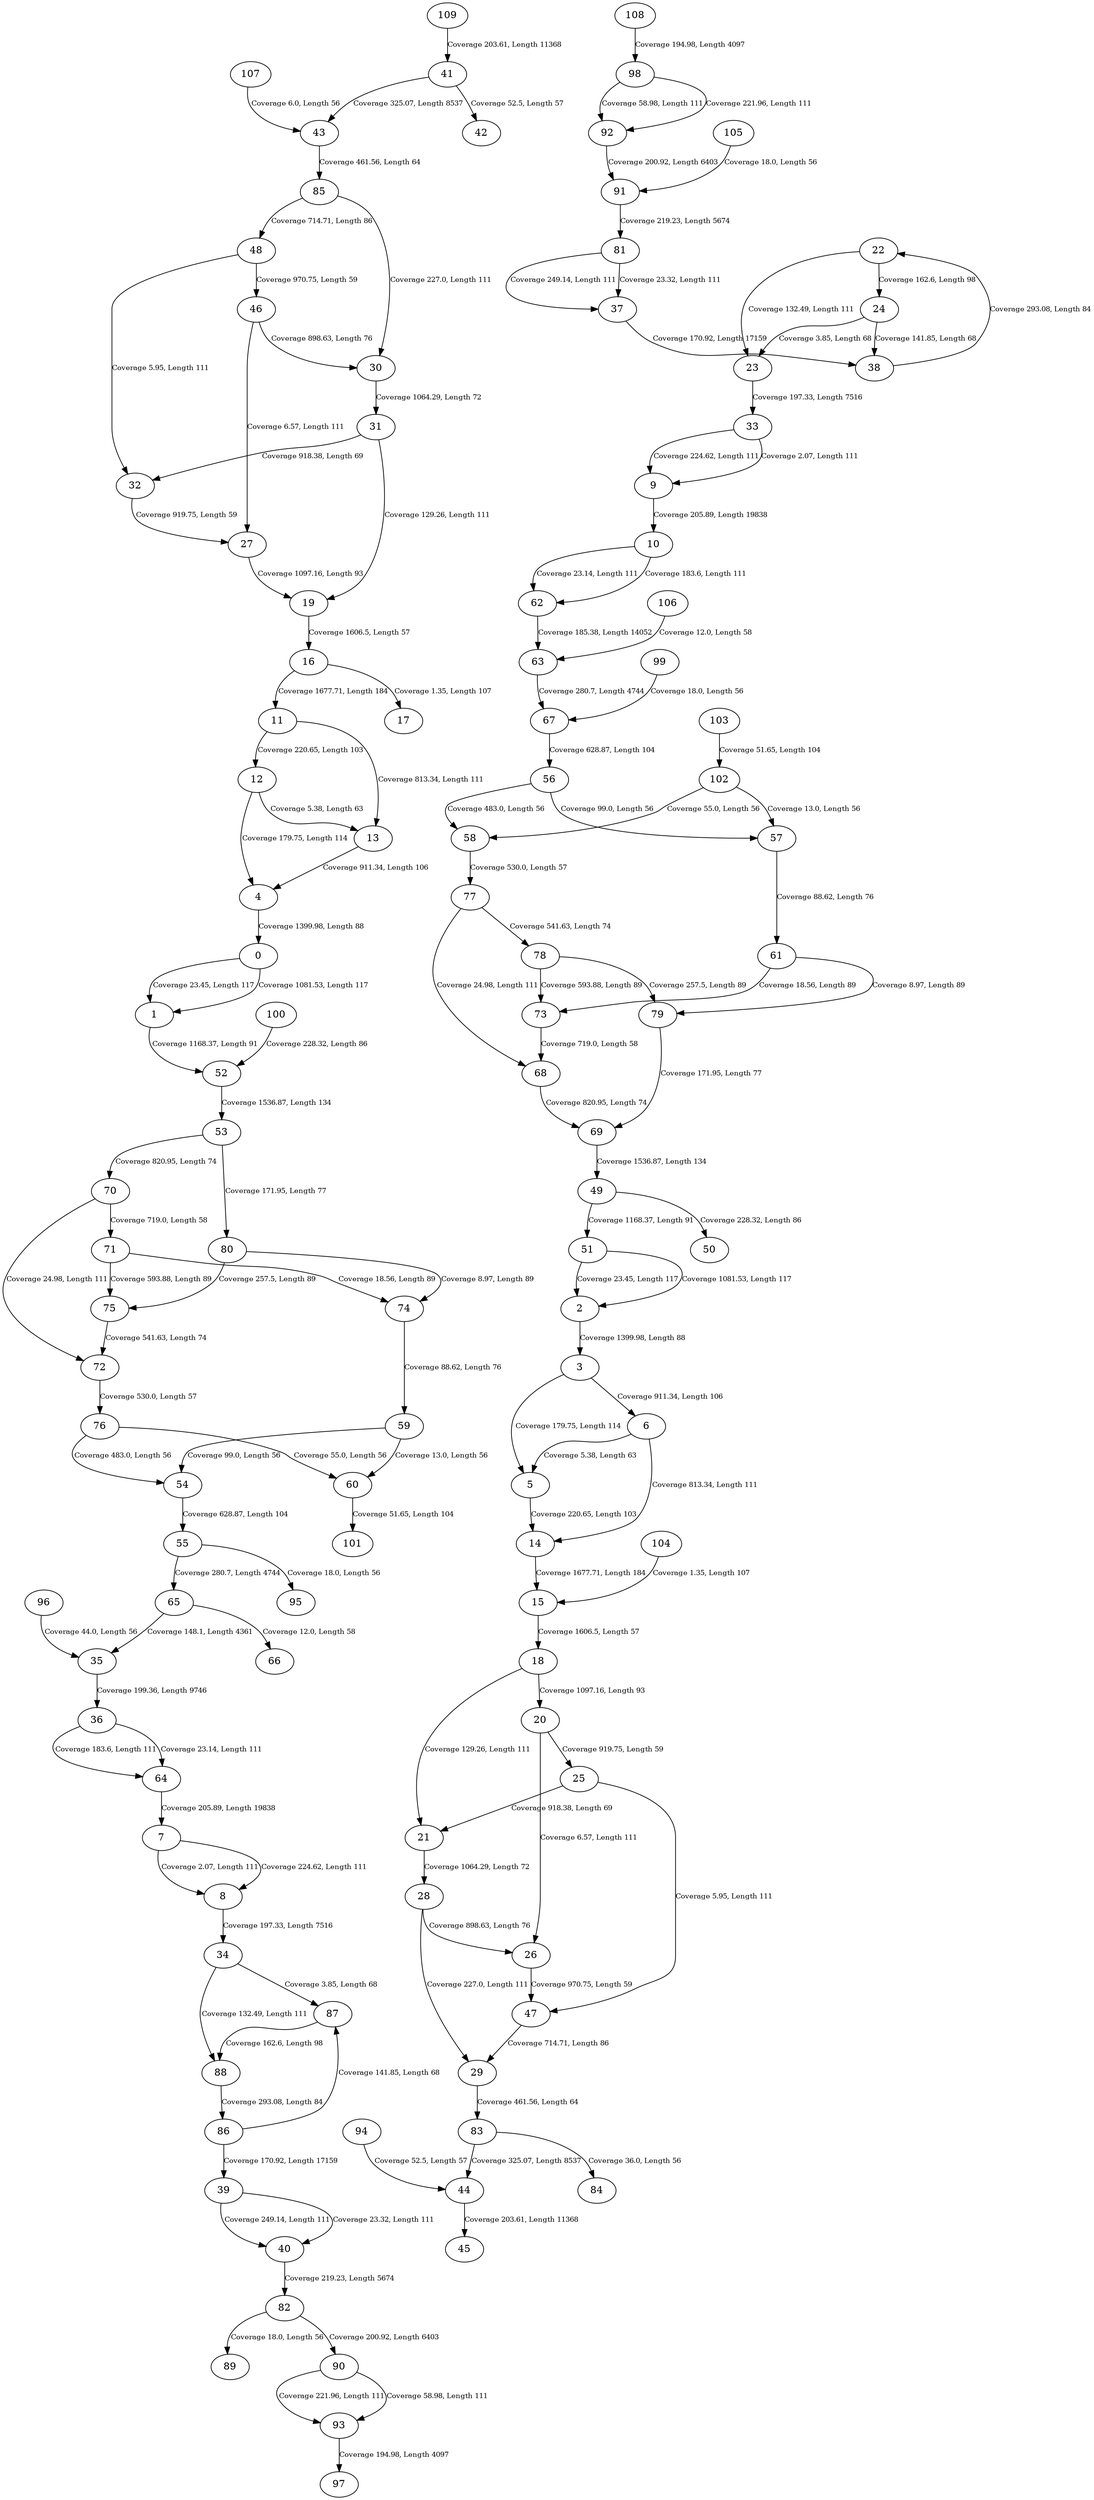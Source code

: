 digraph "" {
	0 -> 1	[fontsize=10,
		label="Coverage 23.45, Length 117"];
	0 -> 1	[fontsize=10,
		label="Coverage 1081.53, Length 117"];
	1 -> 52	[fontsize=10,
		label="Coverage 1168.37, Length 91"];
	2 -> 3	[fontsize=10,
		label="Coverage 1399.98, Length 88"];
	3 -> 5	[fontsize=10,
		label="Coverage 179.75, Length 114"];
	3 -> 6	[fontsize=10,
		label="Coverage 911.34, Length 106"];
	4 -> 0	[fontsize=10,
		label="Coverage 1399.98, Length 88"];
	5 -> 14	[fontsize=10,
		label="Coverage 220.65, Length 103"];
	6 -> 5	[fontsize=10,
		label="Coverage 5.38, Length 63"];
	6 -> 14	[fontsize=10,
		label="Coverage 813.34, Length 111"];
	7 -> 8	[fontsize=10,
		label="Coverage 2.07, Length 111"];
	7 -> 8	[fontsize=10,
		label="Coverage 224.62, Length 111"];
	8 -> 34	[fontsize=10,
		label="Coverage 197.33, Length 7516"];
	9 -> 10	[fontsize=10,
		label="Coverage 205.89, Length 19838"];
	10 -> 62	[fontsize=10,
		label="Coverage 23.14, Length 111"];
	10 -> 62	[fontsize=10,
		label="Coverage 183.6, Length 111"];
	11 -> 12	[fontsize=10,
		label="Coverage 220.65, Length 103"];
	11 -> 13	[fontsize=10,
		label="Coverage 813.34, Length 111"];
	12 -> 4	[fontsize=10,
		label="Coverage 179.75, Length 114"];
	12 -> 13	[fontsize=10,
		label="Coverage 5.38, Length 63"];
	13 -> 4	[fontsize=10,
		label="Coverage 911.34, Length 106"];
	14 -> 15	[fontsize=10,
		label="Coverage 1677.71, Length 184"];
	15 -> 18	[fontsize=10,
		label="Coverage 1606.5, Length 57"];
	16 -> 11	[fontsize=10,
		label="Coverage 1677.71, Length 184"];
	16 -> 17	[fontsize=10,
		label="Coverage 1.35, Length 107"];
	18 -> 20	[fontsize=10,
		label="Coverage 1097.16, Length 93"];
	18 -> 21	[fontsize=10,
		label="Coverage 129.26, Length 111"];
	19 -> 16	[fontsize=10,
		label="Coverage 1606.5, Length 57"];
	20 -> 25	[fontsize=10,
		label="Coverage 919.75, Length 59"];
	20 -> 26	[fontsize=10,
		label="Coverage 6.57, Length 111"];
	21 -> 28	[fontsize=10,
		label="Coverage 1064.29, Length 72"];
	22 -> 23	[fontsize=10,
		label="Coverage 132.49, Length 111"];
	22 -> 24	[fontsize=10,
		label="Coverage 162.6, Length 98"];
	23 -> 33	[fontsize=10,
		label="Coverage 197.33, Length 7516"];
	24 -> 23	[fontsize=10,
		label="Coverage 3.85, Length 68"];
	24 -> 38	[fontsize=10,
		label="Coverage 141.85, Length 68"];
	25 -> 21	[fontsize=10,
		label="Coverage 918.38, Length 69"];
	25 -> 47	[fontsize=10,
		label="Coverage 5.95, Length 111"];
	26 -> 47	[fontsize=10,
		label="Coverage 970.75, Length 59"];
	27 -> 19	[fontsize=10,
		label="Coverage 1097.16, Length 93"];
	28 -> 26	[fontsize=10,
		label="Coverage 898.63, Length 76"];
	28 -> 29	[fontsize=10,
		label="Coverage 227.0, Length 111"];
	29 -> 83	[fontsize=10,
		label="Coverage 461.56, Length 64"];
	30 -> 31	[fontsize=10,
		label="Coverage 1064.29, Length 72"];
	31 -> 19	[fontsize=10,
		label="Coverage 129.26, Length 111"];
	31 -> 32	[fontsize=10,
		label="Coverage 918.38, Length 69"];
	32 -> 27	[fontsize=10,
		label="Coverage 919.75, Length 59"];
	33 -> 9	[fontsize=10,
		label="Coverage 224.62, Length 111"];
	33 -> 9	[fontsize=10,
		label="Coverage 2.07, Length 111"];
	34 -> 87	[fontsize=10,
		label="Coverage 3.85, Length 68"];
	34 -> 88	[fontsize=10,
		label="Coverage 132.49, Length 111"];
	35 -> 36	[fontsize=10,
		label="Coverage 199.36, Length 9746"];
	36 -> 64	[fontsize=10,
		label="Coverage 183.6, Length 111"];
	36 -> 64	[fontsize=10,
		label="Coverage 23.14, Length 111"];
	37 -> 38	[fontsize=10,
		label="Coverage 170.92, Length 17159"];
	38 -> 22	[fontsize=10,
		label="Coverage 293.08, Length 84"];
	39 -> 40	[fontsize=10,
		label="Coverage 249.14, Length 111"];
	39 -> 40	[fontsize=10,
		label="Coverage 23.32, Length 111"];
	40 -> 82	[fontsize=10,
		label="Coverage 219.23, Length 5674"];
	41 -> 42	[fontsize=10,
		label="Coverage 52.5, Length 57"];
	41 -> 43	[fontsize=10,
		label="Coverage 325.07, Length 8537"];
	43 -> 85	[fontsize=10,
		label="Coverage 461.56, Length 64"];
	44 -> 45	[fontsize=10,
		label="Coverage 203.61, Length 11368"];
	46 -> 27	[fontsize=10,
		label="Coverage 6.57, Length 111"];
	46 -> 30	[fontsize=10,
		label="Coverage 898.63, Length 76"];
	47 -> 29	[fontsize=10,
		label="Coverage 714.71, Length 86"];
	48 -> 32	[fontsize=10,
		label="Coverage 5.95, Length 111"];
	48 -> 46	[fontsize=10,
		label="Coverage 970.75, Length 59"];
	49 -> 50	[fontsize=10,
		label="Coverage 228.32, Length 86"];
	49 -> 51	[fontsize=10,
		label="Coverage 1168.37, Length 91"];
	51 -> 2	[fontsize=10,
		label="Coverage 23.45, Length 117"];
	51 -> 2	[fontsize=10,
		label="Coverage 1081.53, Length 117"];
	52 -> 53	[fontsize=10,
		label="Coverage 1536.87, Length 134"];
	53 -> 70	[fontsize=10,
		label="Coverage 820.95, Length 74"];
	53 -> 80	[fontsize=10,
		label="Coverage 171.95, Length 77"];
	54 -> 55	[fontsize=10,
		label="Coverage 628.87, Length 104"];
	55 -> 65	[fontsize=10,
		label="Coverage 280.7, Length 4744"];
	55 -> 95	[fontsize=10,
		label="Coverage 18.0, Length 56"];
	56 -> 57	[fontsize=10,
		label="Coverage 99.0, Length 56"];
	56 -> 58	[fontsize=10,
		label="Coverage 483.0, Length 56"];
	57 -> 61	[fontsize=10,
		label="Coverage 88.62, Length 76"];
	58 -> 77	[fontsize=10,
		label="Coverage 530.0, Length 57"];
	59 -> 54	[fontsize=10,
		label="Coverage 99.0, Length 56"];
	59 -> 60	[fontsize=10,
		label="Coverage 13.0, Length 56"];
	60 -> 101	[fontsize=10,
		label="Coverage 51.65, Length 104"];
	61 -> 73	[fontsize=10,
		label="Coverage 18.56, Length 89"];
	61 -> 79	[fontsize=10,
		label="Coverage 8.97, Length 89"];
	62 -> 63	[fontsize=10,
		label="Coverage 185.38, Length 14052"];
	63 -> 67	[fontsize=10,
		label="Coverage 280.7, Length 4744"];
	64 -> 7	[fontsize=10,
		label="Coverage 205.89, Length 19838"];
	65 -> 35	[fontsize=10,
		label="Coverage 148.1, Length 4361"];
	65 -> 66	[fontsize=10,
		label="Coverage 12.0, Length 58"];
	67 -> 56	[fontsize=10,
		label="Coverage 628.87, Length 104"];
	68 -> 69	[fontsize=10,
		label="Coverage 820.95, Length 74"];
	69 -> 49	[fontsize=10,
		label="Coverage 1536.87, Length 134"];
	70 -> 71	[fontsize=10,
		label="Coverage 719.0, Length 58"];
	70 -> 72	[fontsize=10,
		label="Coverage 24.98, Length 111"];
	71 -> 74	[fontsize=10,
		label="Coverage 18.56, Length 89"];
	71 -> 75	[fontsize=10,
		label="Coverage 593.88, Length 89"];
	72 -> 76	[fontsize=10,
		label="Coverage 530.0, Length 57"];
	73 -> 68	[fontsize=10,
		label="Coverage 719.0, Length 58"];
	74 -> 59	[fontsize=10,
		label="Coverage 88.62, Length 76"];
	75 -> 72	[fontsize=10,
		label="Coverage 541.63, Length 74"];
	76 -> 54	[fontsize=10,
		label="Coverage 483.0, Length 56"];
	76 -> 60	[fontsize=10,
		label="Coverage 55.0, Length 56"];
	77 -> 68	[fontsize=10,
		label="Coverage 24.98, Length 111"];
	77 -> 78	[fontsize=10,
		label="Coverage 541.63, Length 74"];
	78 -> 73	[fontsize=10,
		label="Coverage 593.88, Length 89"];
	78 -> 79	[fontsize=10,
		label="Coverage 257.5, Length 89"];
	79 -> 69	[fontsize=10,
		label="Coverage 171.95, Length 77"];
	80 -> 74	[fontsize=10,
		label="Coverage 8.97, Length 89"];
	80 -> 75	[fontsize=10,
		label="Coverage 257.5, Length 89"];
	81 -> 37	[fontsize=10,
		label="Coverage 23.32, Length 111"];
	81 -> 37	[fontsize=10,
		label="Coverage 249.14, Length 111"];
	82 -> 89	[fontsize=10,
		label="Coverage 18.0, Length 56"];
	82 -> 90	[fontsize=10,
		label="Coverage 200.92, Length 6403"];
	83 -> 44	[fontsize=10,
		label="Coverage 325.07, Length 8537"];
	83 -> 84	[fontsize=10,
		label="Coverage 36.0, Length 56"];
	85 -> 30	[fontsize=10,
		label="Coverage 227.0, Length 111"];
	85 -> 48	[fontsize=10,
		label="Coverage 714.71, Length 86"];
	86 -> 39	[fontsize=10,
		label="Coverage 170.92, Length 17159"];
	86 -> 87	[fontsize=10,
		label="Coverage 141.85, Length 68"];
	87 -> 88	[fontsize=10,
		label="Coverage 162.6, Length 98"];
	88 -> 86	[fontsize=10,
		label="Coverage 293.08, Length 84"];
	90 -> 93	[fontsize=10,
		label="Coverage 221.96, Length 111"];
	90 -> 93	[fontsize=10,
		label="Coverage 58.98, Length 111"];
	91 -> 81	[fontsize=10,
		label="Coverage 219.23, Length 5674"];
	92 -> 91	[fontsize=10,
		label="Coverage 200.92, Length 6403"];
	93 -> 97	[fontsize=10,
		label="Coverage 194.98, Length 4097"];
	94 -> 44	[fontsize=10,
		label="Coverage 52.5, Length 57"];
	96 -> 35	[fontsize=10,
		label="Coverage 44.0, Length 56"];
	98 -> 92	[fontsize=10,
		label="Coverage 58.98, Length 111"];
	98 -> 92	[fontsize=10,
		label="Coverage 221.96, Length 111"];
	99 -> 67	[fontsize=10,
		label="Coverage 18.0, Length 56"];
	100 -> 52	[fontsize=10,
		label="Coverage 228.32, Length 86"];
	102 -> 57	[fontsize=10,
		label="Coverage 13.0, Length 56"];
	102 -> 58	[fontsize=10,
		label="Coverage 55.0, Length 56"];
	103 -> 102	[fontsize=10,
		label="Coverage 51.65, Length 104"];
	104 -> 15	[fontsize=10,
		label="Coverage 1.35, Length 107"];
	105 -> 91	[fontsize=10,
		label="Coverage 18.0, Length 56"];
	106 -> 63	[fontsize=10,
		label="Coverage 12.0, Length 58"];
	107 -> 43	[fontsize=10,
		label="Coverage 6.0, Length 56"];
	108 -> 98	[fontsize=10,
		label="Coverage 194.98, Length 4097"];
	109 -> 41	[fontsize=10,
		label="Coverage 203.61, Length 11368"];
}
